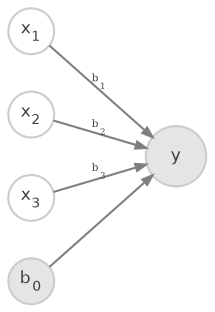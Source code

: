 digraph DAG {

    graph [rankdir = LR bgcolor=transparent]

    node [shape = circle, fontcolor=gray25 color=gray80]

    node [fontname="Helvetica" fontsize=8 fixedsize=true width=.3]
    x1 [label=<x<sub>1</sub>>]; x2 [label=<x<sub>2</sub>>]; x3 [label=<x<sub>3</sub>>]; 

    node [fillcolor=gray90 style=filled fixedsize=true width=.4]
    y; b0[label=<b<sub>0</sub>> width=.3];

    edge [color=gray50 style=filled arrowsize=.5 fontsize = 5 fontcolor=gray25]
    x1 -> y [label=<b<sub>1</sub>>]; x2 -> y [label=<b<sub>2</sub>>]; x3 -> y [label=<b<sub>3</sub>>];

    b0 -> y;
}